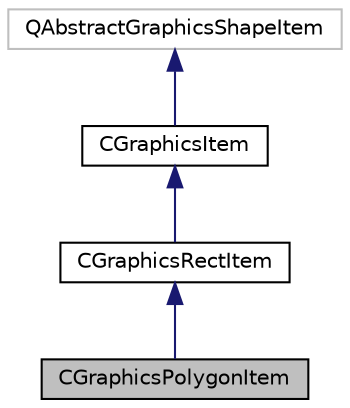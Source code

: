 digraph "CGraphicsPolygonItem"
{
  edge [fontname="Helvetica",fontsize="10",labelfontname="Helvetica",labelfontsize="10"];
  node [fontname="Helvetica",fontsize="10",shape=record];
  Node0 [label="CGraphicsPolygonItem",height=0.2,width=0.4,color="black", fillcolor="grey75", style="filled", fontcolor="black"];
  Node1 -> Node0 [dir="back",color="midnightblue",fontsize="10",style="solid",fontname="Helvetica"];
  Node1 [label="CGraphicsRectItem",height=0.2,width=0.4,color="black", fillcolor="white", style="filled",URL="$class_c_graphics_rect_item.html"];
  Node2 -> Node1 [dir="back",color="midnightblue",fontsize="10",style="solid",fontname="Helvetica"];
  Node2 [label="CGraphicsItem",height=0.2,width=0.4,color="black", fillcolor="white", style="filled",URL="$class_c_graphics_item.html"];
  Node3 -> Node2 [dir="back",color="midnightblue",fontsize="10",style="solid",fontname="Helvetica"];
  Node3 [label="QAbstractGraphicsShapeItem",height=0.2,width=0.4,color="grey75", fillcolor="white", style="filled"];
}
